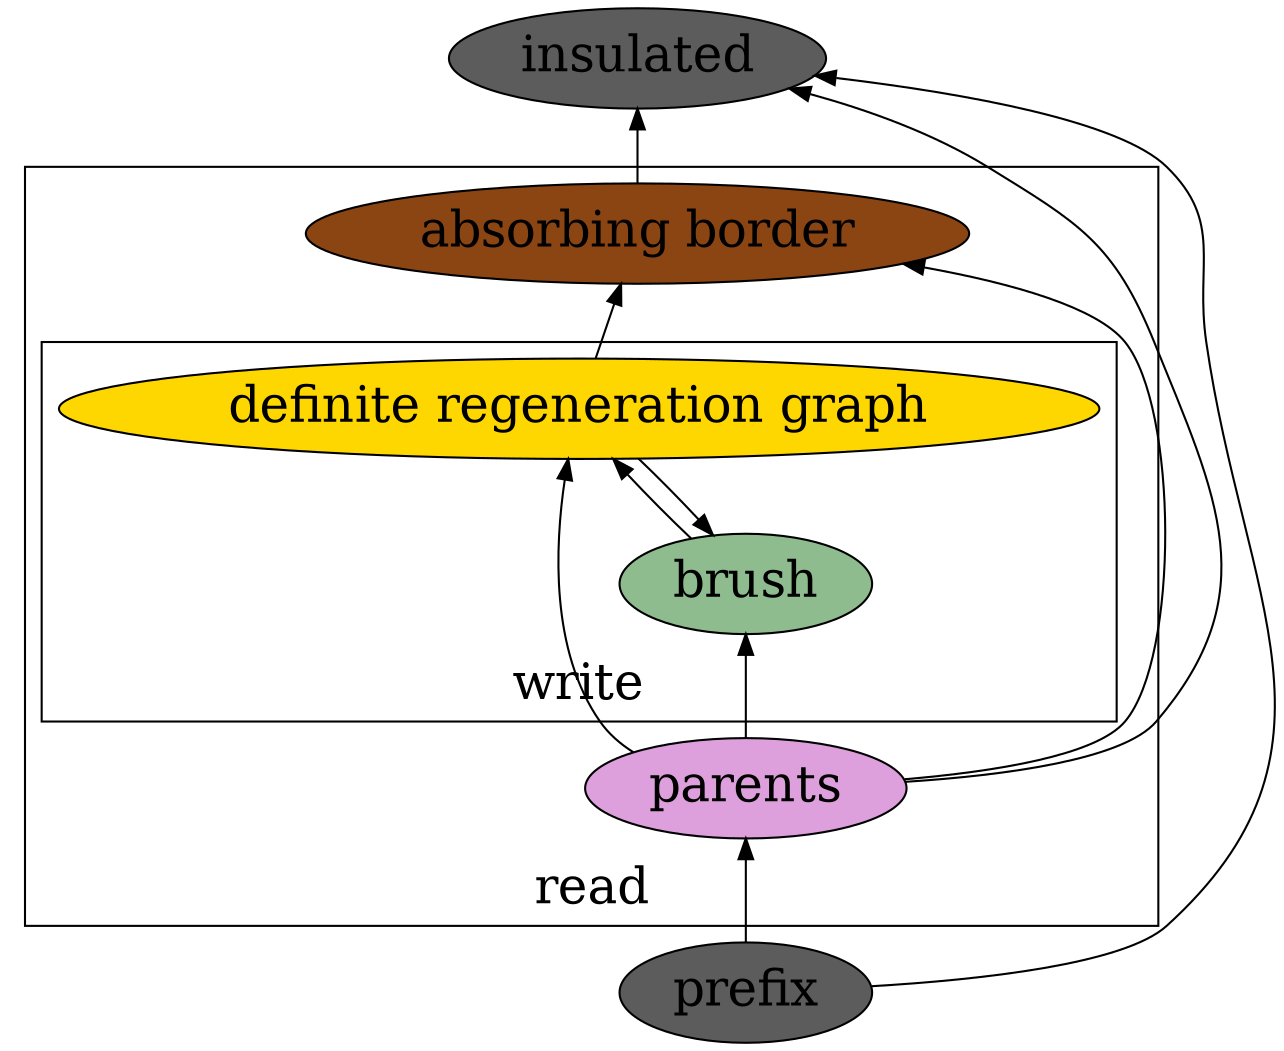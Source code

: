 digraph {
rankdir=BT
fontsize=24

subgraph p0 {

nd ["fillcolor"="grey36" "fontsize"="24" "label"="prefix" "style"="filled"]

}

subgraph cluster1 {
label= "read"
parents ["fillcolor"="plum" "fontsize"="24" "label"="parents" "style"="filled"]

subgraph cluster2 {
label = "write"
drg ["fillcolor"="gold" "fontsize"="24" "label"="definite regeneration graph" "style"="filled"]
brush ["fillcolor"="darkseagreen" "fontsize"="24" "label"="brush" "style"="filled"]
}

absorbing ["fillcolor"="saddlebrown" "fontsize"="24" "label"="absorbing border" "style"="filled"]

}

subgraph p1 {
insulated ["fillcolor"="grey36" "fontsize"="24" "label"="insulated" "style"="filled"]
}

nd -> parents
parents -> drg
parents -> brush
parents -> absorbing
drg -> brush [constraint=false]
brush -> drg
drg -> absorbing
absorbing -> insulated
nd -> insulated [constraint=false]
parents -> insulated [constraint=false]

}
